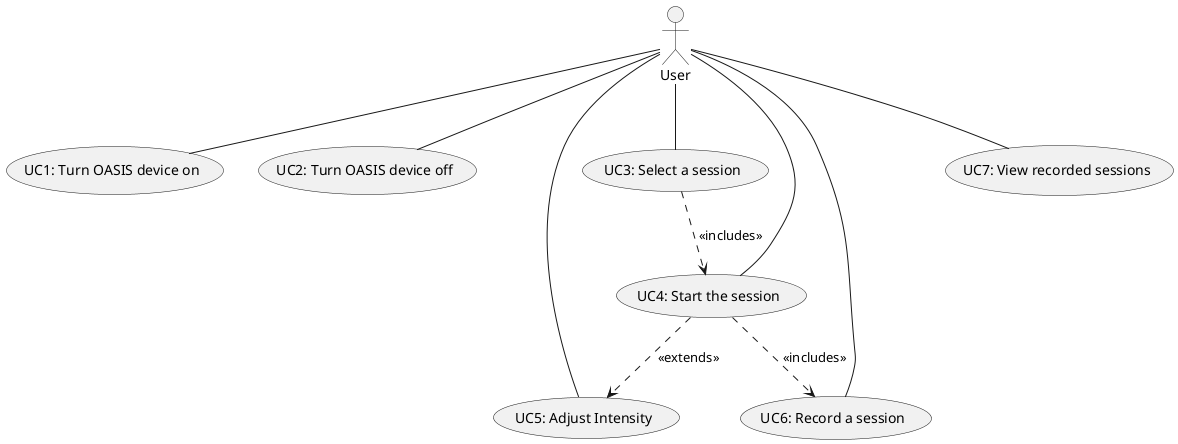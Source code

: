 @startuml use-case-diagram

:User: -- (UC1: Turn OASIS device on)
:User: -- (UC2: Turn OASIS device off)
:User: -- (UC3: Select a session)
:User: -- (UC4: Start the session) 
(UC3: Select a session) ..> (UC4: Start the session): <<includes>>
(UC4: Start the session) ..> (UC5: Adjust Intensity): <<extends>>
:User: -- (UC5: Adjust Intensity)
:User: -- (UC6: Record a session)
(UC4: Start the session) ..> (UC6: Record a session): <<includes>>
:User: -- (UC7: View recorded sessions)

@enduml

